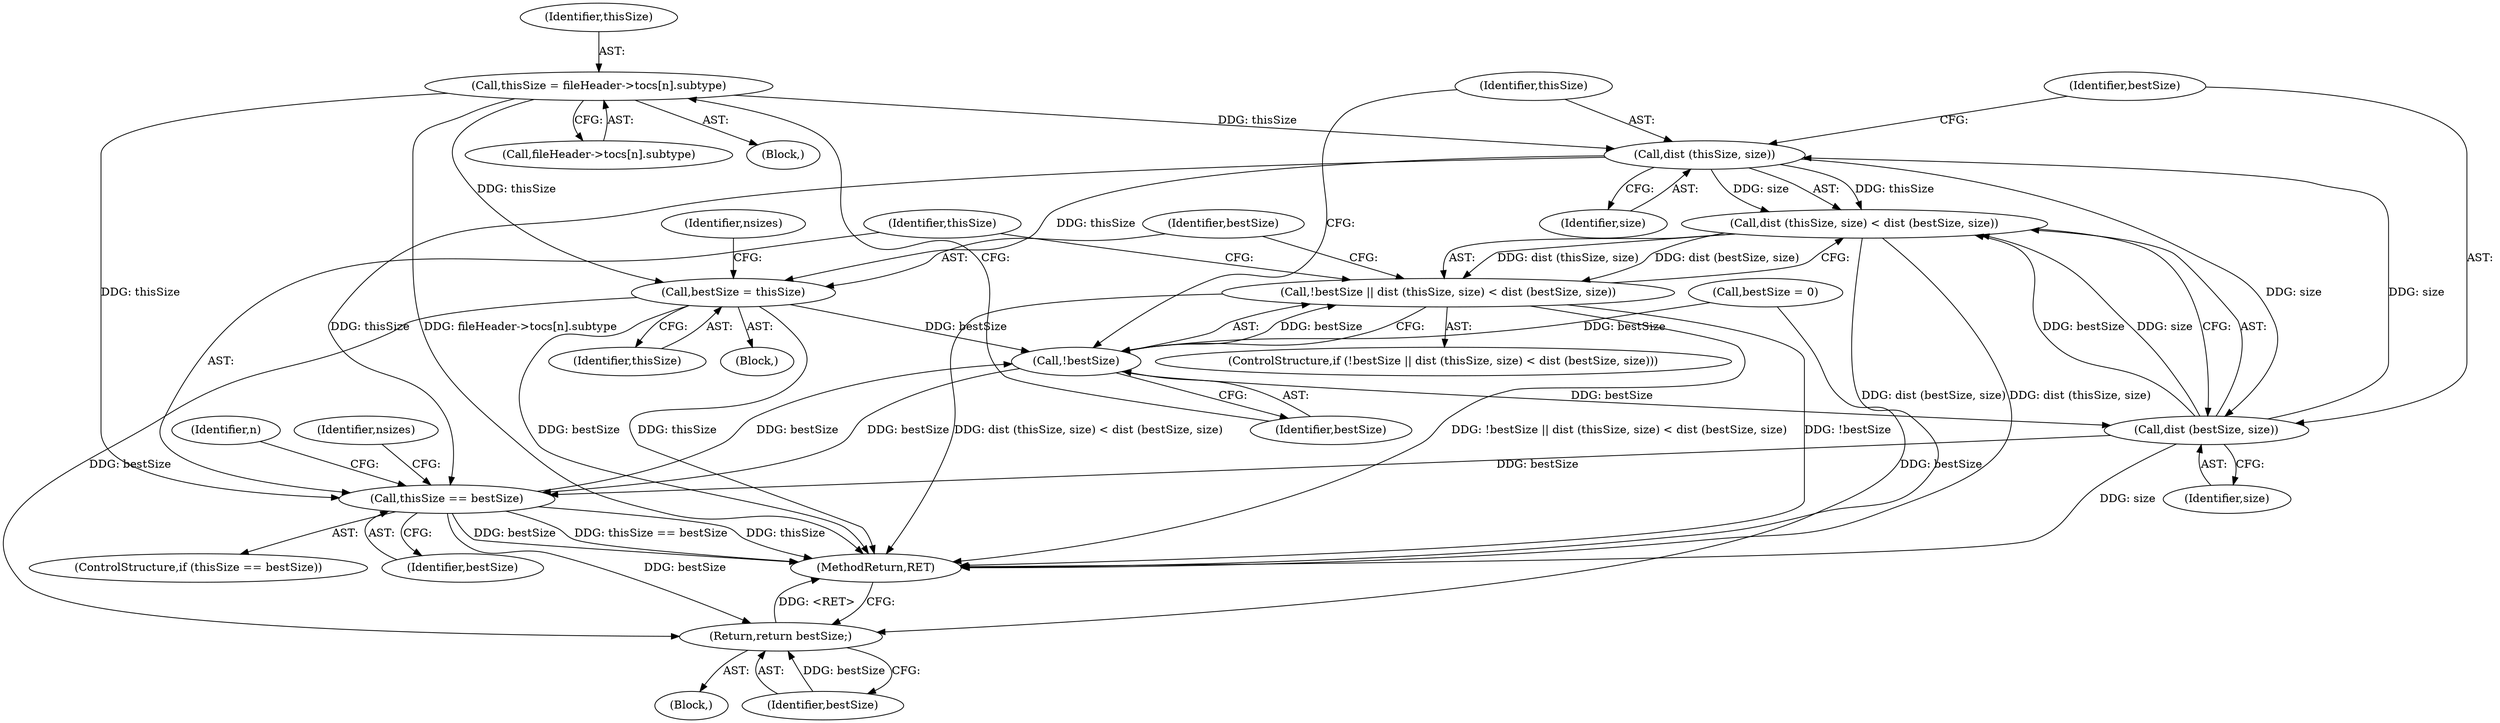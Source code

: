 digraph "0_xcursor_4794b5dd34688158fb51a2943032569d3780c4b8@array" {
"1000889" [label="(Call,thisSize = fileHeader->tocs[n].subtype)"];
"1000903" [label="(Call,dist (thisSize, size))"];
"1000902" [label="(Call,dist (thisSize, size) < dist (bestSize, size))"];
"1000899" [label="(Call,!bestSize || dist (thisSize, size) < dist (bestSize, size))"];
"1000906" [label="(Call,dist (bestSize, size))"];
"1000918" [label="(Call,thisSize == bestSize)"];
"1000900" [label="(Call,!bestSize)"];
"1000927" [label="(Return,return bestSize;)"];
"1000910" [label="(Call,bestSize = thisSize)"];
"1000914" [label="(Identifier,nsizes)"];
"1000912" [label="(Identifier,thisSize)"];
"1000898" [label="(ControlStructure,if (!bestSize || dist (thisSize, size) < dist (bestSize, size)))"];
"1000919" [label="(Identifier,thisSize)"];
"1000920" [label="(Identifier,bestSize)"];
"1000847" [label="(Block,)"];
"1000854" [label="(Call,bestSize = 0)"];
"1000889" [label="(Call,thisSize = fileHeader->tocs[n].subtype)"];
"1000890" [label="(Identifier,thisSize)"];
"1000891" [label="(Call,fileHeader->tocs[n].subtype)"];
"1000907" [label="(Identifier,bestSize)"];
"1000906" [label="(Call,dist (bestSize, size))"];
"1000904" [label="(Identifier,thisSize)"];
"1000918" [label="(Call,thisSize == bestSize)"];
"1000900" [label="(Call,!bestSize)"];
"1000908" [label="(Identifier,size)"];
"1000917" [label="(ControlStructure,if (thisSize == bestSize))"];
"1000909" [label="(Block,)"];
"1000928" [label="(Identifier,bestSize)"];
"1000927" [label="(Return,return bestSize;)"];
"1000905" [label="(Identifier,size)"];
"1000899" [label="(Call,!bestSize || dist (thisSize, size) < dist (bestSize, size))"];
"1000901" [label="(Identifier,bestSize)"];
"1000876" [label="(Identifier,n)"];
"1000877" [label="(Block,)"];
"1000911" [label="(Identifier,bestSize)"];
"1000922" [label="(Identifier,nsizes)"];
"1000902" [label="(Call,dist (thisSize, size) < dist (bestSize, size))"];
"1000910" [label="(Call,bestSize = thisSize)"];
"1000903" [label="(Call,dist (thisSize, size))"];
"1001171" [label="(MethodReturn,RET)"];
"1000889" -> "1000877"  [label="AST: "];
"1000889" -> "1000891"  [label="CFG: "];
"1000890" -> "1000889"  [label="AST: "];
"1000891" -> "1000889"  [label="AST: "];
"1000901" -> "1000889"  [label="CFG: "];
"1000889" -> "1001171"  [label="DDG: fileHeader->tocs[n].subtype"];
"1000889" -> "1000903"  [label="DDG: thisSize"];
"1000889" -> "1000910"  [label="DDG: thisSize"];
"1000889" -> "1000918"  [label="DDG: thisSize"];
"1000903" -> "1000902"  [label="AST: "];
"1000903" -> "1000905"  [label="CFG: "];
"1000904" -> "1000903"  [label="AST: "];
"1000905" -> "1000903"  [label="AST: "];
"1000907" -> "1000903"  [label="CFG: "];
"1000903" -> "1000902"  [label="DDG: thisSize"];
"1000903" -> "1000902"  [label="DDG: size"];
"1000906" -> "1000903"  [label="DDG: size"];
"1000903" -> "1000906"  [label="DDG: size"];
"1000903" -> "1000910"  [label="DDG: thisSize"];
"1000903" -> "1000918"  [label="DDG: thisSize"];
"1000902" -> "1000899"  [label="AST: "];
"1000902" -> "1000906"  [label="CFG: "];
"1000906" -> "1000902"  [label="AST: "];
"1000899" -> "1000902"  [label="CFG: "];
"1000902" -> "1001171"  [label="DDG: dist (bestSize, size)"];
"1000902" -> "1001171"  [label="DDG: dist (thisSize, size)"];
"1000902" -> "1000899"  [label="DDG: dist (thisSize, size)"];
"1000902" -> "1000899"  [label="DDG: dist (bestSize, size)"];
"1000906" -> "1000902"  [label="DDG: bestSize"];
"1000906" -> "1000902"  [label="DDG: size"];
"1000899" -> "1000898"  [label="AST: "];
"1000899" -> "1000900"  [label="CFG: "];
"1000900" -> "1000899"  [label="AST: "];
"1000911" -> "1000899"  [label="CFG: "];
"1000919" -> "1000899"  [label="CFG: "];
"1000899" -> "1001171"  [label="DDG: !bestSize || dist (thisSize, size) < dist (bestSize, size)"];
"1000899" -> "1001171"  [label="DDG: !bestSize"];
"1000899" -> "1001171"  [label="DDG: dist (thisSize, size) < dist (bestSize, size)"];
"1000900" -> "1000899"  [label="DDG: bestSize"];
"1000906" -> "1000908"  [label="CFG: "];
"1000907" -> "1000906"  [label="AST: "];
"1000908" -> "1000906"  [label="AST: "];
"1000906" -> "1001171"  [label="DDG: size"];
"1000900" -> "1000906"  [label="DDG: bestSize"];
"1000906" -> "1000918"  [label="DDG: bestSize"];
"1000918" -> "1000917"  [label="AST: "];
"1000918" -> "1000920"  [label="CFG: "];
"1000919" -> "1000918"  [label="AST: "];
"1000920" -> "1000918"  [label="AST: "];
"1000922" -> "1000918"  [label="CFG: "];
"1000876" -> "1000918"  [label="CFG: "];
"1000918" -> "1001171"  [label="DDG: bestSize"];
"1000918" -> "1001171"  [label="DDG: thisSize == bestSize"];
"1000918" -> "1001171"  [label="DDG: thisSize"];
"1000918" -> "1000900"  [label="DDG: bestSize"];
"1000900" -> "1000918"  [label="DDG: bestSize"];
"1000918" -> "1000927"  [label="DDG: bestSize"];
"1000900" -> "1000901"  [label="CFG: "];
"1000901" -> "1000900"  [label="AST: "];
"1000904" -> "1000900"  [label="CFG: "];
"1000910" -> "1000900"  [label="DDG: bestSize"];
"1000854" -> "1000900"  [label="DDG: bestSize"];
"1000927" -> "1000847"  [label="AST: "];
"1000927" -> "1000928"  [label="CFG: "];
"1000928" -> "1000927"  [label="AST: "];
"1001171" -> "1000927"  [label="CFG: "];
"1000927" -> "1001171"  [label="DDG: <RET>"];
"1000928" -> "1000927"  [label="DDG: bestSize"];
"1000910" -> "1000927"  [label="DDG: bestSize"];
"1000854" -> "1000927"  [label="DDG: bestSize"];
"1000910" -> "1000909"  [label="AST: "];
"1000910" -> "1000912"  [label="CFG: "];
"1000911" -> "1000910"  [label="AST: "];
"1000912" -> "1000910"  [label="AST: "];
"1000914" -> "1000910"  [label="CFG: "];
"1000910" -> "1001171"  [label="DDG: bestSize"];
"1000910" -> "1001171"  [label="DDG: thisSize"];
}
